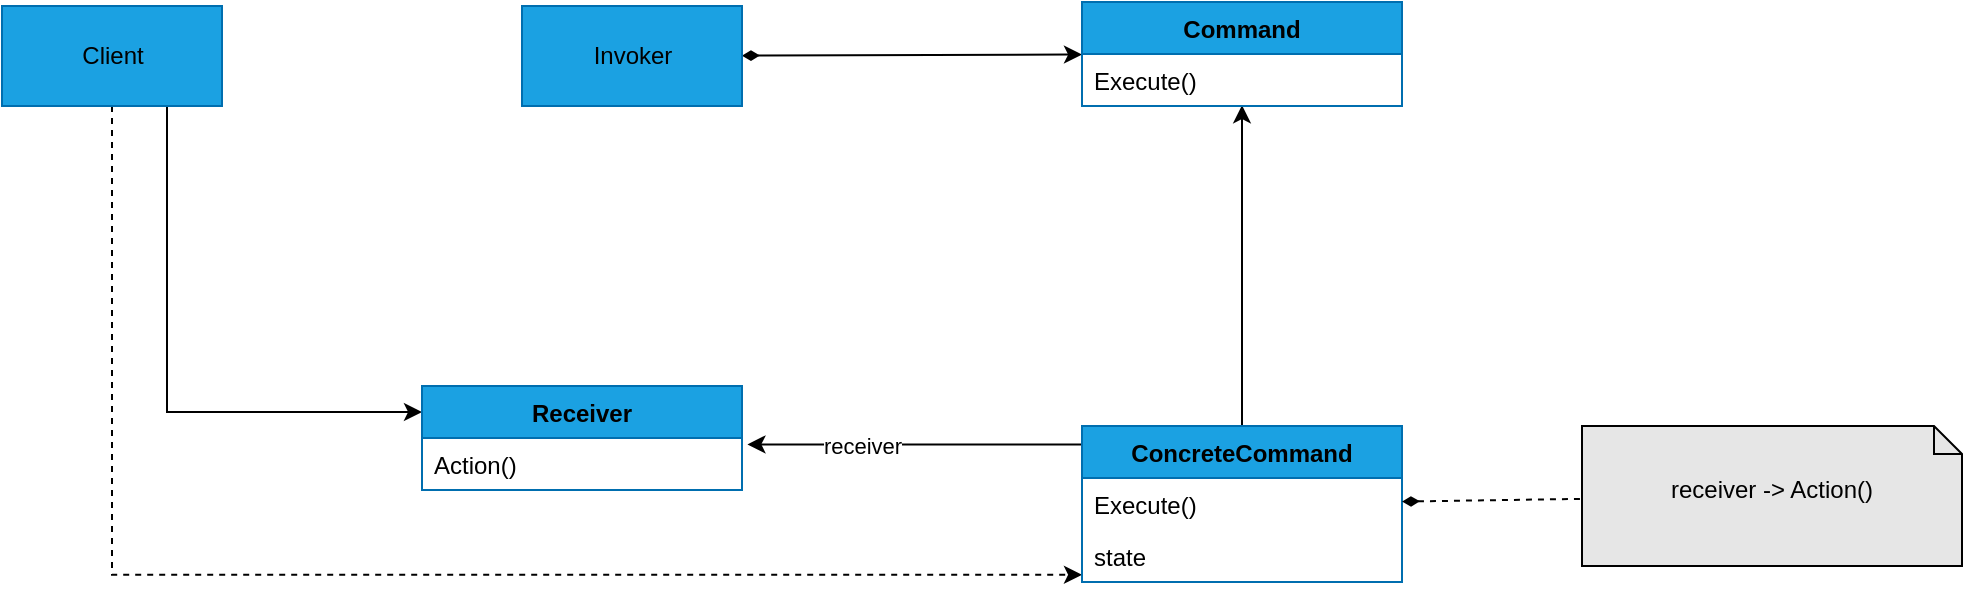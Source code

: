 <mxfile version="13.6.5">
    <diagram id="uCqGM0JiBgLH-g-9mcV0" name="Page-1">
        <mxGraphModel dx="990" dy="575" grid="1" gridSize="10" guides="1" tooltips="1" connect="1" arrows="1" fold="1" page="1" pageScale="1" pageWidth="1169" pageHeight="827" math="0" shadow="0">
            <root>
                <mxCell id="0"/>
                <mxCell id="1" parent="0"/>
                <mxCell id="15" style="edgeStyle=orthogonalEdgeStyle;rounded=0;orthogonalLoop=1;jettySize=auto;html=1;entryX=0;entryY=0.25;entryDx=0;entryDy=0;exitX=0.75;exitY=1;exitDx=0;exitDy=0;fontColor=#000000;" edge="1" parent="1" source="2" target="4">
                    <mxGeometry relative="1" as="geometry"/>
                </mxCell>
                <mxCell id="16" style="edgeStyle=orthogonalEdgeStyle;rounded=0;orthogonalLoop=1;jettySize=auto;html=1;entryX=0;entryY=0.862;entryDx=0;entryDy=0;entryPerimeter=0;dashed=1;fontColor=#000000;" edge="1" parent="1" source="2" target="14">
                    <mxGeometry relative="1" as="geometry"/>
                </mxCell>
                <mxCell id="2" value="Client" style="html=1;fillColor=#1ba1e2;strokeColor=#006EAF;fontColor=#000000;" vertex="1" parent="1">
                    <mxGeometry x="150" y="60" width="110" height="50" as="geometry"/>
                </mxCell>
                <mxCell id="20" style="rounded=0;orthogonalLoop=1;jettySize=auto;html=1;fontColor=#000000;startArrow=diamondThin;startFill=1;" edge="1" parent="1" source="3" target="12">
                    <mxGeometry relative="1" as="geometry"/>
                </mxCell>
                <mxCell id="3" value="Invoker" style="html=1;fillColor=#1ba1e2;strokeColor=#006EAF;fontColor=#000000;" vertex="1" parent="1">
                    <mxGeometry x="410" y="60" width="110" height="50" as="geometry"/>
                </mxCell>
                <mxCell id="17" style="edgeStyle=orthogonalEdgeStyle;rounded=0;orthogonalLoop=1;jettySize=auto;html=1;entryX=1.017;entryY=0.123;entryDx=0;entryDy=0;entryPerimeter=0;fontColor=#000000;exitX=0.005;exitY=0.118;exitDx=0;exitDy=0;exitPerimeter=0;" edge="1" parent="1" source="10" target="7">
                    <mxGeometry relative="1" as="geometry"/>
                </mxCell>
                <mxCell id="22" value="receiver" style="edgeLabel;html=1;align=center;verticalAlign=middle;resizable=0;points=[];fontColor=#000000;" vertex="1" connectable="0" parent="17">
                    <mxGeometry x="0.323" y="1" relative="1" as="geometry">
                        <mxPoint as="offset"/>
                    </mxGeometry>
                </mxCell>
                <mxCell id="19" style="edgeStyle=orthogonalEdgeStyle;rounded=0;orthogonalLoop=1;jettySize=auto;html=1;entryX=0.5;entryY=0.985;entryDx=0;entryDy=0;entryPerimeter=0;fontColor=#000000;" edge="1" parent="1" source="10" target="13">
                    <mxGeometry relative="1" as="geometry"/>
                </mxCell>
                <mxCell id="4" value="Receiver" style="swimlane;fontStyle=1;align=center;verticalAlign=top;childLayout=stackLayout;horizontal=1;startSize=26;horizontalStack=0;resizeParent=1;resizeParentMax=0;resizeLast=0;collapsible=1;marginBottom=0;fillColor=#1ba1e2;strokeColor=#006EAF;fontColor=#000000;" vertex="1" parent="1">
                    <mxGeometry x="360" y="250" width="160" height="52" as="geometry"/>
                </mxCell>
                <mxCell id="7" value="Action()" style="text;strokeColor=none;fillColor=none;align=left;verticalAlign=top;spacingLeft=4;spacingRight=4;overflow=hidden;rotatable=0;points=[[0,0.5],[1,0.5]];portConstraint=eastwest;fontColor=#000000;" vertex="1" parent="4">
                    <mxGeometry y="26" width="160" height="26" as="geometry"/>
                </mxCell>
                <mxCell id="12" value="Command" style="swimlane;fontStyle=1;align=center;verticalAlign=top;childLayout=stackLayout;horizontal=1;startSize=26;horizontalStack=0;resizeParent=1;resizeParentMax=0;resizeLast=0;collapsible=1;marginBottom=0;fillColor=#1ba1e2;strokeColor=#006EAF;fontColor=#000000;" vertex="1" parent="1">
                    <mxGeometry x="690" y="58" width="160" height="52" as="geometry"/>
                </mxCell>
                <mxCell id="13" value="Execute()" style="text;strokeColor=none;fillColor=none;align=left;verticalAlign=top;spacingLeft=4;spacingRight=4;overflow=hidden;rotatable=0;points=[[0,0.5],[1,0.5]];portConstraint=eastwest;fontColor=#000000;" vertex="1" parent="12">
                    <mxGeometry y="26" width="160" height="26" as="geometry"/>
                </mxCell>
                <mxCell id="21" value="receiver -&amp;gt; Action()" style="shape=note;whiteSpace=wrap;html=1;size=14;verticalAlign=middle;align=center;spacingTop=-6;fontColor=#000000;fillColor=#E6E6E6;" vertex="1" parent="1">
                    <mxGeometry x="940" y="270" width="190" height="70" as="geometry"/>
                </mxCell>
                <mxCell id="10" value="ConcreteCommand" style="swimlane;fontStyle=1;align=center;verticalAlign=top;childLayout=stackLayout;horizontal=1;startSize=26;horizontalStack=0;resizeParent=1;resizeParentMax=0;resizeLast=0;collapsible=1;marginBottom=0;fillColor=#1ba1e2;strokeColor=#006EAF;fontColor=#000000;" vertex="1" parent="1">
                    <mxGeometry x="690" y="270" width="160" height="78" as="geometry"/>
                </mxCell>
                <mxCell id="11" value="Execute()" style="text;strokeColor=none;fillColor=none;align=left;verticalAlign=top;spacingLeft=4;spacingRight=4;overflow=hidden;rotatable=0;points=[[0,0.5],[1,0.5]];portConstraint=eastwest;fontColor=#000000;" vertex="1" parent="10">
                    <mxGeometry y="26" width="160" height="26" as="geometry"/>
                </mxCell>
                <mxCell id="14" value="state" style="text;strokeColor=none;fillColor=none;align=left;verticalAlign=top;spacingLeft=4;spacingRight=4;overflow=hidden;rotatable=0;points=[[0,0.5],[1,0.5]];portConstraint=eastwest;fontColor=#000000;" vertex="1" parent="10">
                    <mxGeometry y="52" width="160" height="26" as="geometry"/>
                </mxCell>
                <mxCell id="23" style="edgeStyle=none;rounded=0;orthogonalLoop=1;jettySize=auto;html=1;dashed=1;startArrow=diamondThin;startFill=1;fontColor=#000000;endArrow=none;endFill=0;" edge="1" parent="1" source="11" target="21">
                    <mxGeometry relative="1" as="geometry"/>
                </mxCell>
            </root>
        </mxGraphModel>
    </diagram>
</mxfile>